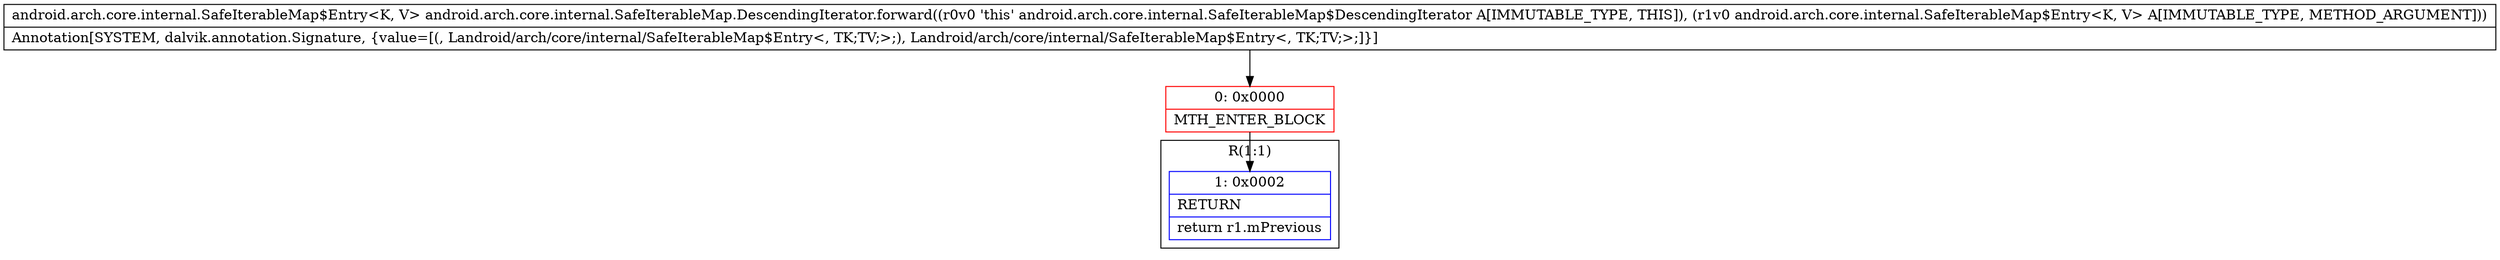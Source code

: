 digraph "CFG forandroid.arch.core.internal.SafeIterableMap.DescendingIterator.forward(Landroid\/arch\/core\/internal\/SafeIterableMap$Entry;)Landroid\/arch\/core\/internal\/SafeIterableMap$Entry;" {
subgraph cluster_Region_1880137349 {
label = "R(1:1)";
node [shape=record,color=blue];
Node_1 [shape=record,label="{1\:\ 0x0002|RETURN\l|return r1.mPrevious\l}"];
}
Node_0 [shape=record,color=red,label="{0\:\ 0x0000|MTH_ENTER_BLOCK\l}"];
MethodNode[shape=record,label="{android.arch.core.internal.SafeIterableMap$Entry\<K, V\> android.arch.core.internal.SafeIterableMap.DescendingIterator.forward((r0v0 'this' android.arch.core.internal.SafeIterableMap$DescendingIterator A[IMMUTABLE_TYPE, THIS]), (r1v0 android.arch.core.internal.SafeIterableMap$Entry\<K, V\> A[IMMUTABLE_TYPE, METHOD_ARGUMENT]))  | Annotation[SYSTEM, dalvik.annotation.Signature, \{value=[(, Landroid\/arch\/core\/internal\/SafeIterableMap$Entry\<, TK;TV;\>;), Landroid\/arch\/core\/internal\/SafeIterableMap$Entry\<, TK;TV;\>;]\}]\l}"];
MethodNode -> Node_0;
Node_0 -> Node_1;
}

